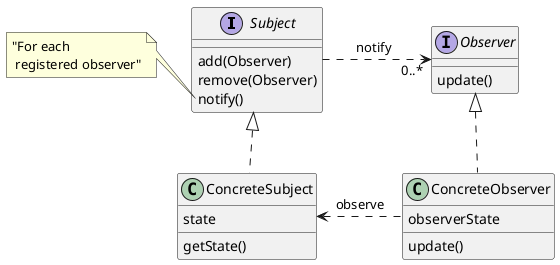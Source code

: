 @startuml

interface Subject {
    add(Observer)
    remove(Observer)
    notify()
}

note left of Subject::notify
    "For each
     registered observer"
end note

class ConcreteSubject implements Subject {
    state
    getState()
}

interface Observer {
    update()
}

class ConcreteObserver implements Observer {
    observerState
    update()
}

Subject .right.> "0..*" Observer : "    notify      "
ConcreteObserver .left.> ConcreteSubject : observe

@enduml